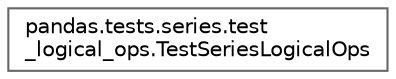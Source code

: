 digraph "Graphical Class Hierarchy"
{
 // LATEX_PDF_SIZE
  bgcolor="transparent";
  edge [fontname=Helvetica,fontsize=10,labelfontname=Helvetica,labelfontsize=10];
  node [fontname=Helvetica,fontsize=10,shape=box,height=0.2,width=0.4];
  rankdir="LR";
  Node0 [id="Node000000",label="pandas.tests.series.test\l_logical_ops.TestSeriesLogicalOps",height=0.2,width=0.4,color="grey40", fillcolor="white", style="filled",URL="$dc/d7b/classpandas_1_1tests_1_1series_1_1test__logical__ops_1_1TestSeriesLogicalOps.html",tooltip=" "];
}
